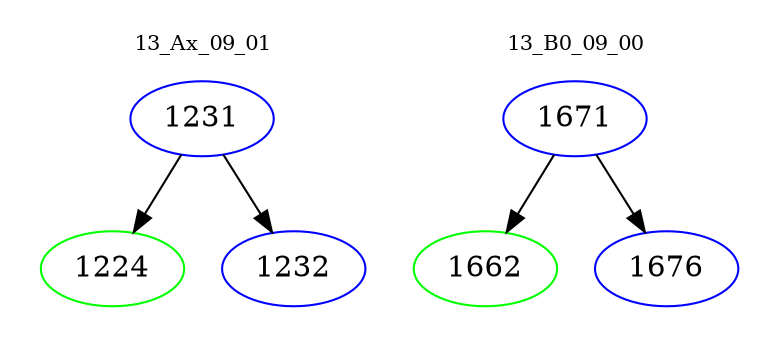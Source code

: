 digraph{
subgraph cluster_0 {
color = white
label = "13_Ax_09_01";
fontsize=10;
T0_1231 [label="1231", color="blue"]
T0_1231 -> T0_1224 [color="black"]
T0_1224 [label="1224", color="green"]
T0_1231 -> T0_1232 [color="black"]
T0_1232 [label="1232", color="blue"]
}
subgraph cluster_1 {
color = white
label = "13_B0_09_00";
fontsize=10;
T1_1671 [label="1671", color="blue"]
T1_1671 -> T1_1662 [color="black"]
T1_1662 [label="1662", color="green"]
T1_1671 -> T1_1676 [color="black"]
T1_1676 [label="1676", color="blue"]
}
}
